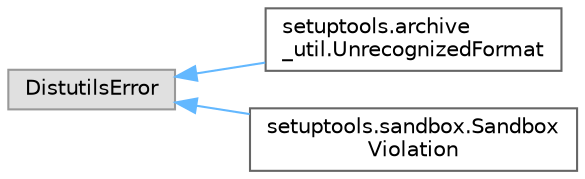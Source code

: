 digraph "Graphical Class Hierarchy"
{
 // LATEX_PDF_SIZE
  bgcolor="transparent";
  edge [fontname=Helvetica,fontsize=10,labelfontname=Helvetica,labelfontsize=10];
  node [fontname=Helvetica,fontsize=10,shape=box,height=0.2,width=0.4];
  rankdir="LR";
  Node0 [id="Node000000",label="DistutilsError",height=0.2,width=0.4,color="grey60", fillcolor="#E0E0E0", style="filled",tooltip=" "];
  Node0 -> Node1 [id="edge1072_Node000000_Node000001",dir="back",color="steelblue1",style="solid",tooltip=" "];
  Node1 [id="Node000001",label="setuptools.archive\l_util.UnrecognizedFormat",height=0.2,width=0.4,color="grey40", fillcolor="white", style="filled",URL="$classsetuptools_1_1archive__util_1_1_unrecognized_format.html",tooltip=" "];
  Node0 -> Node2 [id="edge1073_Node000000_Node000002",dir="back",color="steelblue1",style="solid",tooltip=" "];
  Node2 [id="Node000002",label="setuptools.sandbox.Sandbox\lViolation",height=0.2,width=0.4,color="grey40", fillcolor="white", style="filled",URL="$classsetuptools_1_1sandbox_1_1_sandbox_violation.html",tooltip=" "];
}
